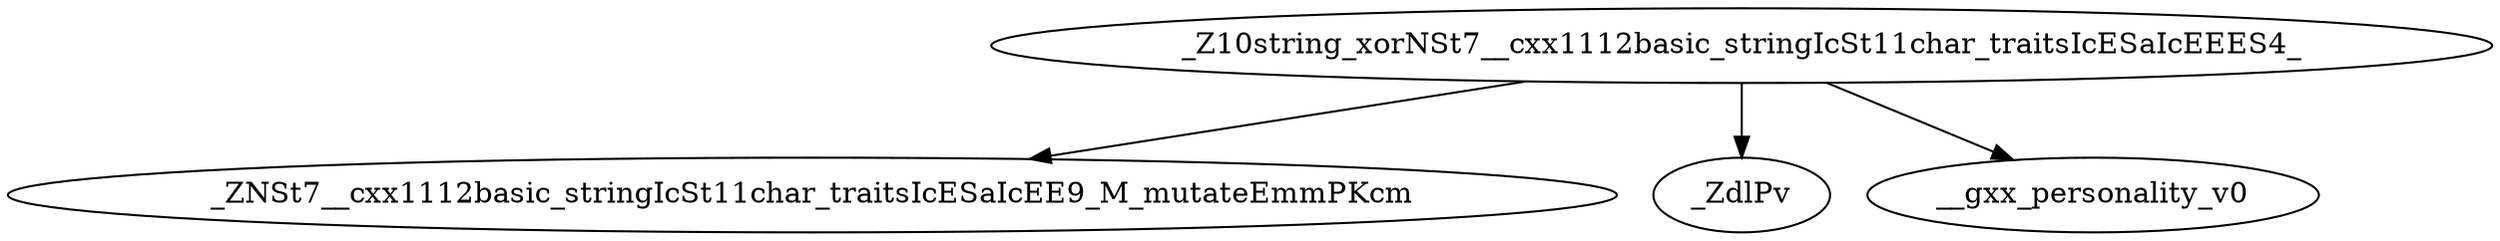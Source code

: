 digraph CallGraph {
    // Nodes
    _Z10string_xorNSt7__cxx1112basic_stringIcSt11char_traitsIcESaIcEEES4_ [label="_Z10string_xorNSt7__cxx1112basic_stringIcSt11char_traitsIcESaIcEEES4_"];
    _ZNSt7__cxx1112basic_stringIcSt11char_traitsIcESaIcEE9_M_mutateEmmPKcm [label="_ZNSt7__cxx1112basic_stringIcSt11char_traitsIcESaIcEE9_M_mutateEmmPKcm"];
    _ZdlPv [label="_ZdlPv"];
    __gxx_personality_v0 [label="__gxx_personality_v0"];

    // Edges
    _Z10string_xorNSt7__cxx1112basic_stringIcSt11char_traitsIcESaIcEEES4_ -> _ZNSt7__cxx1112basic_stringIcSt11char_traitsIcESaIcEE9_M_mutateEmmPKcm;
    _Z10string_xorNSt7__cxx1112basic_stringIcSt11char_traitsIcESaIcEEES4_ -> _ZdlPv;
    _Z10string_xorNSt7__cxx1112basic_stringIcSt11char_traitsIcESaIcEEES4_ -> __gxx_personality_v0;
}